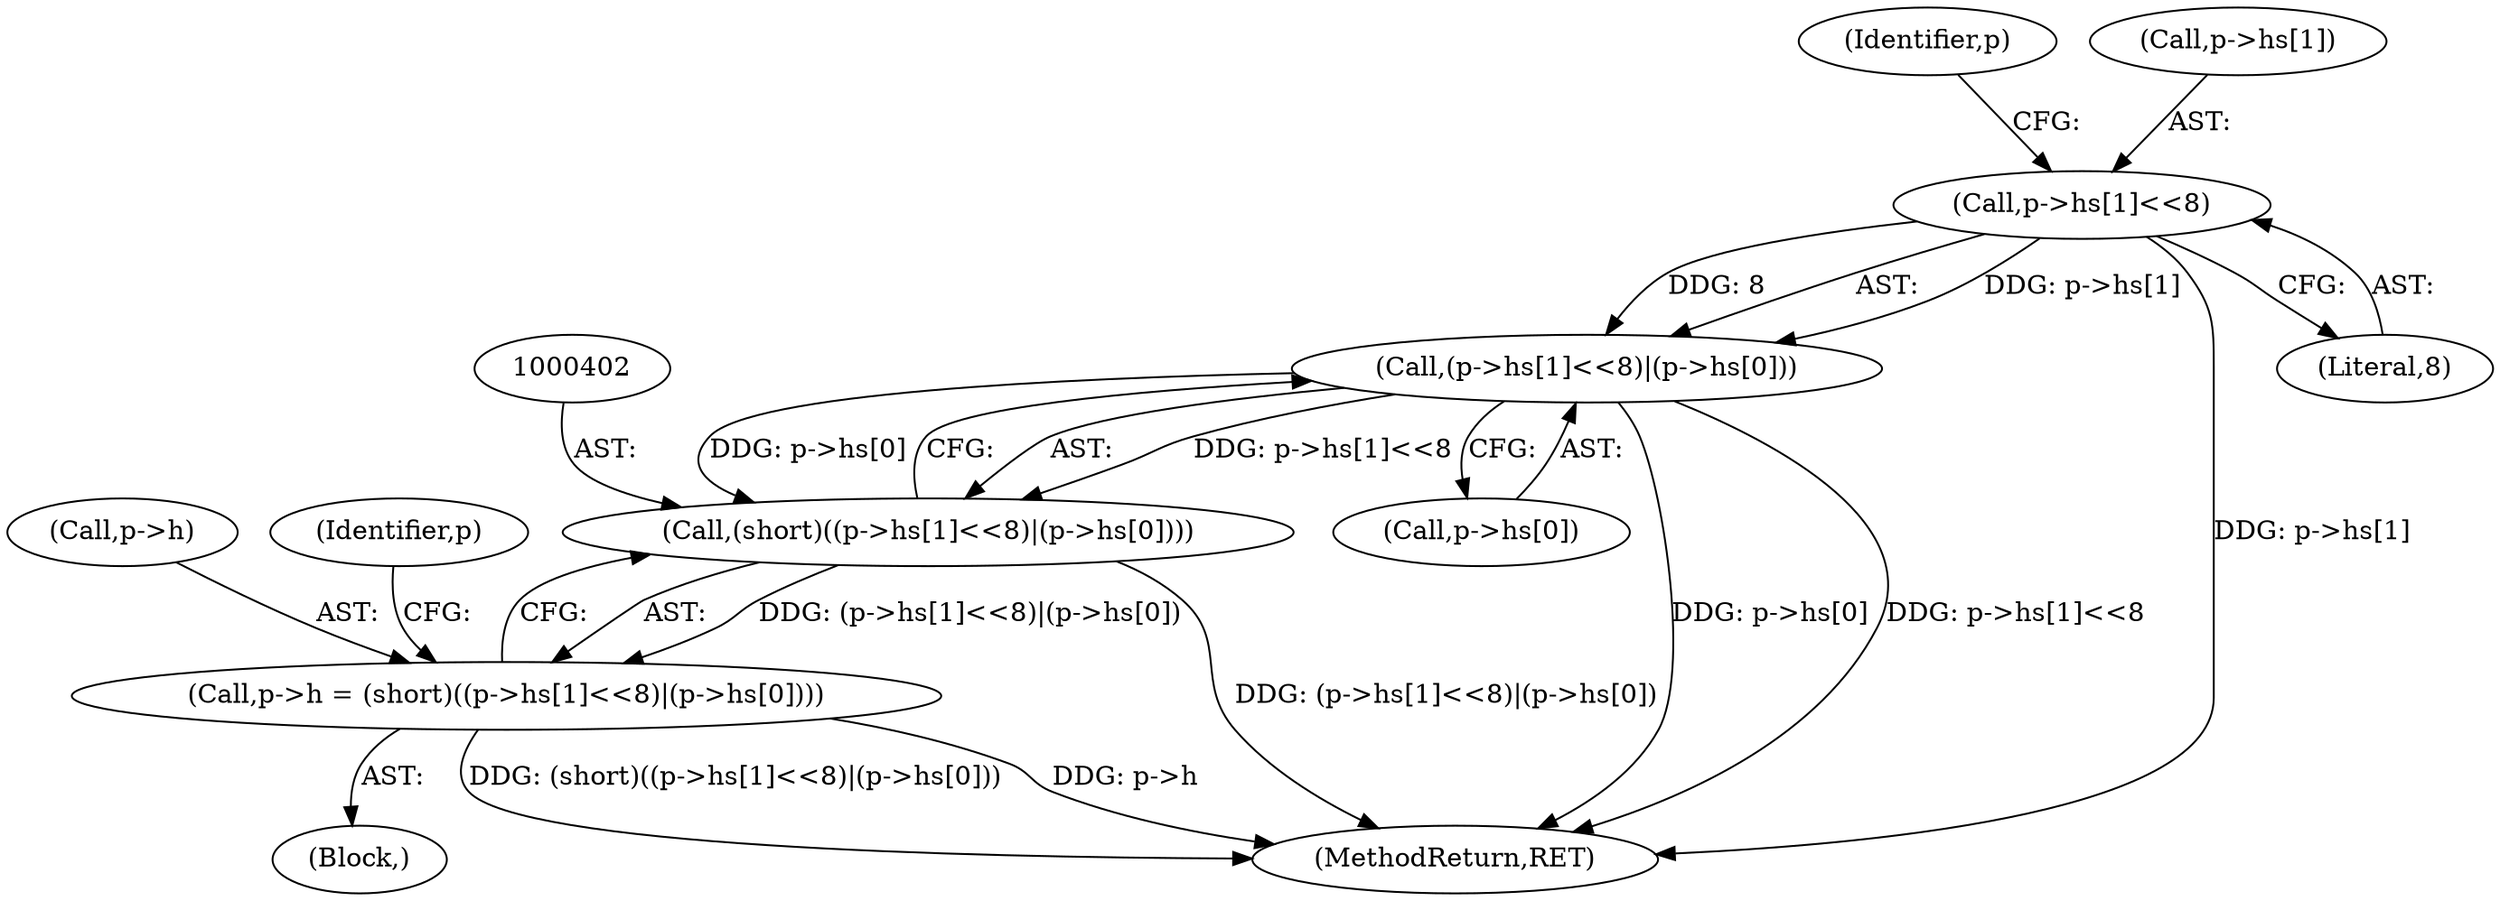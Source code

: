 digraph "0_file_27a14bc7ba285a0a5ebfdb55e54001aa11932b08@array" {
"1000403" [label="(Call,(p->hs[1]<<8)|(p->hs[0]))"];
"1000404" [label="(Call,p->hs[1]<<8)"];
"1000401" [label="(Call,(short)((p->hs[1]<<8)|(p->hs[0])))"];
"1000397" [label="(Call,p->h = (short)((p->hs[1]<<8)|(p->hs[0])))"];
"1000413" [label="(Identifier,p)"];
"1000410" [label="(Literal,8)"];
"1000404" [label="(Call,p->hs[1]<<8)"];
"1000401" [label="(Call,(short)((p->hs[1]<<8)|(p->hs[0])))"];
"1000405" [label="(Call,p->hs[1])"];
"1000398" [label="(Call,p->h)"];
"1000411" [label="(Call,p->hs[0])"];
"1000908" [label="(MethodReturn,RET)"];
"1000403" [label="(Call,(p->hs[1]<<8)|(p->hs[0]))"];
"1000417" [label="(Identifier,p)"];
"1000397" [label="(Call,p->h = (short)((p->hs[1]<<8)|(p->hs[0])))"];
"1000123" [label="(Block,)"];
"1000403" -> "1000401"  [label="AST: "];
"1000403" -> "1000411"  [label="CFG: "];
"1000404" -> "1000403"  [label="AST: "];
"1000411" -> "1000403"  [label="AST: "];
"1000401" -> "1000403"  [label="CFG: "];
"1000403" -> "1000908"  [label="DDG: p->hs[0]"];
"1000403" -> "1000908"  [label="DDG: p->hs[1]<<8"];
"1000403" -> "1000401"  [label="DDG: p->hs[1]<<8"];
"1000403" -> "1000401"  [label="DDG: p->hs[0]"];
"1000404" -> "1000403"  [label="DDG: p->hs[1]"];
"1000404" -> "1000403"  [label="DDG: 8"];
"1000404" -> "1000410"  [label="CFG: "];
"1000405" -> "1000404"  [label="AST: "];
"1000410" -> "1000404"  [label="AST: "];
"1000413" -> "1000404"  [label="CFG: "];
"1000404" -> "1000908"  [label="DDG: p->hs[1]"];
"1000401" -> "1000397"  [label="AST: "];
"1000402" -> "1000401"  [label="AST: "];
"1000397" -> "1000401"  [label="CFG: "];
"1000401" -> "1000908"  [label="DDG: (p->hs[1]<<8)|(p->hs[0])"];
"1000401" -> "1000397"  [label="DDG: (p->hs[1]<<8)|(p->hs[0])"];
"1000397" -> "1000123"  [label="AST: "];
"1000398" -> "1000397"  [label="AST: "];
"1000417" -> "1000397"  [label="CFG: "];
"1000397" -> "1000908"  [label="DDG: p->h"];
"1000397" -> "1000908"  [label="DDG: (short)((p->hs[1]<<8)|(p->hs[0]))"];
}

